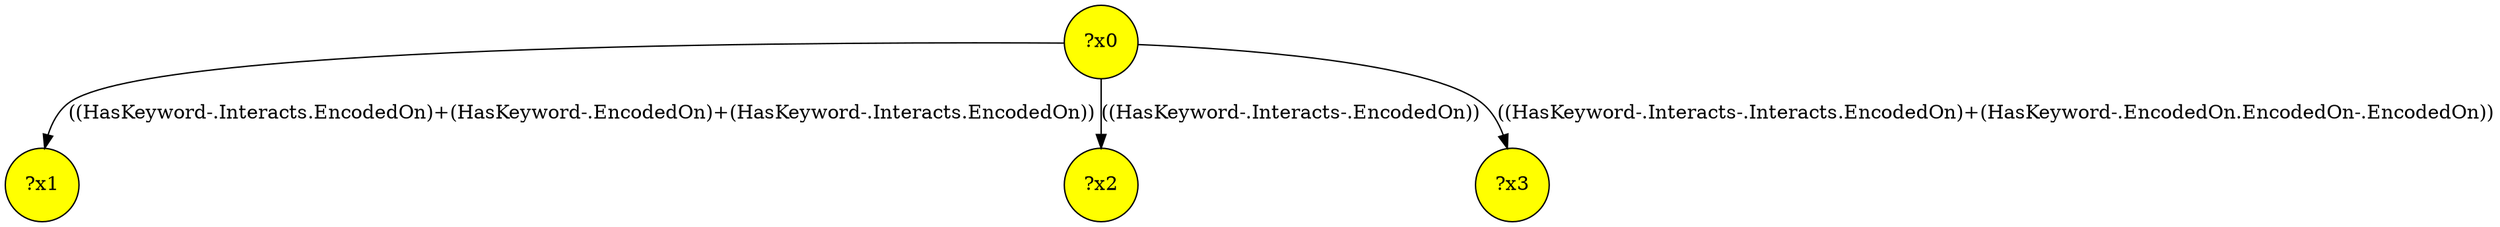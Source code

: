 digraph g {
	x1 [fillcolor="yellow", style="filled," shape=circle, label="?x1"];
	x0 [fillcolor="yellow", style="filled," shape=circle, label="?x0"];
	x2 [fillcolor="yellow", style="filled," shape=circle, label="?x2"];
	x3 [fillcolor="yellow", style="filled," shape=circle, label="?x3"];
	x0 -> x1 [label="((HasKeyword-.Interacts.EncodedOn)+(HasKeyword-.EncodedOn)+(HasKeyword-.Interacts.EncodedOn))"];
	x0 -> x2 [label="((HasKeyword-.Interacts-.EncodedOn))"];
	x0 -> x3 [label="((HasKeyword-.Interacts-.Interacts.EncodedOn)+(HasKeyword-.EncodedOn.EncodedOn-.EncodedOn))"];
}
